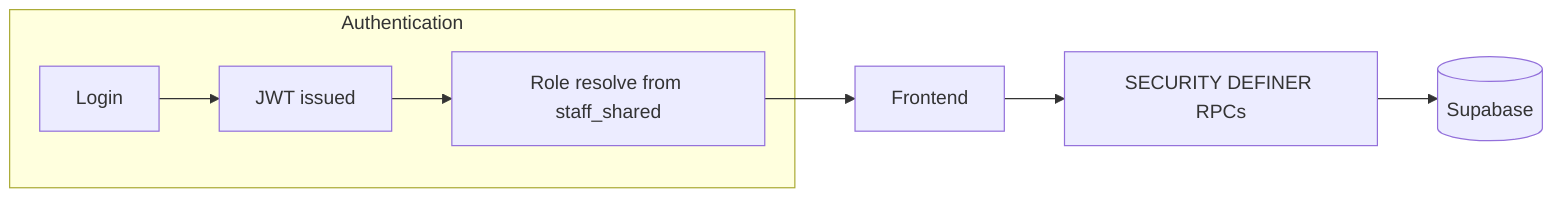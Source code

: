 flowchart LR
  subgraph Auth["Authentication"]
    LOGIN[Login] --> JWT[JWT issued]
    JWT --> ROLE[Role resolve from staff_shared]
  end
  ROLE --> UI[Frontend]
  UI --> RPC[SECURITY DEFINER RPCs]
  RPC --> DB[(Supabase)]